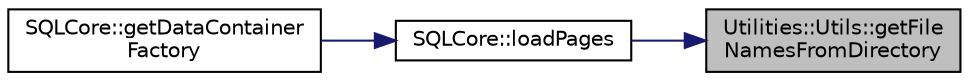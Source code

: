 digraph "Utilities::Utils::getFileNamesFromDirectory"
{
 // LATEX_PDF_SIZE
  edge [fontname="Helvetica",fontsize="10",labelfontname="Helvetica",labelfontsize="10"];
  node [fontname="Helvetica",fontsize="10",shape=record];
  rankdir="RL";
  Node1 [label="Utilities::Utils::getFile\lNamesFromDirectory",height=0.2,width=0.4,color="black", fillcolor="grey75", style="filled", fontcolor="black",tooltip=" "];
  Node1 -> Node2 [dir="back",color="midnightblue",fontsize="10",style="solid"];
  Node2 [label="SQLCore::loadPages",height=0.2,width=0.4,color="black", fillcolor="white", style="filled",URL="$d2/d4a/namespace_s_q_l_core.html#a53def6bee2577512dd741b2ff87ca67d",tooltip=" "];
  Node2 -> Node3 [dir="back",color="midnightblue",fontsize="10",style="solid"];
  Node3 [label="SQLCore::getDataContainer\lFactory",height=0.2,width=0.4,color="black", fillcolor="white", style="filled",URL="$d2/d4a/namespace_s_q_l_core.html#a532b3e6189c858f6edaf339e701ec064",tooltip=" "];
}
